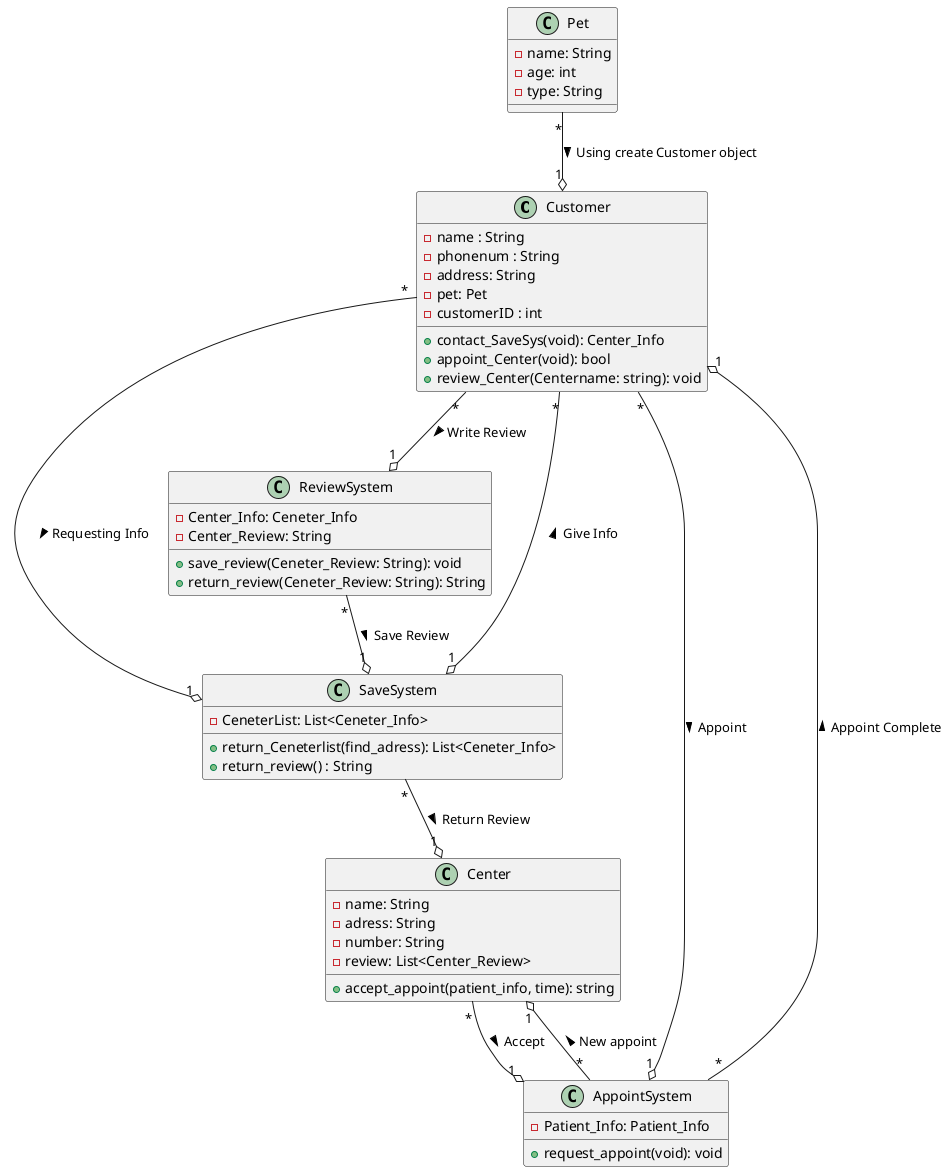 @startuml
class Customer{
    -name : String
    -phonenum : String
    -address: String
    -pet: Pet
    -customerID : int

    +contact_SaveSys(void): Center_Info
    +appoint_Center(void): bool
    +review_Center(Centername: string): void

}
class Pet{
    -name: String
    -age: int
    -type: String
}
class SaveSystem{
    -CeneterList: List<Ceneter_Info>

    +return_Ceneterlist(find_adress): List<Ceneter_Info>
    +return_review() : String
}
class AppointSystem{
    -Patient_Info: Patient_Info
    
    +request_appoint(void): void
    
}
class ReviewSystem{
    -Center_Info: Ceneter_Info
    -Center_Review: String

    +save_review(Ceneter_Review: String): void
    +return_review(Ceneter_Review: String): String
}
class Center{
    -name: String
    -adress: String
    -number: String
    -review: List<Center_Review>
    
    +accept_appoint(patient_info, time): string
}

' relationship
' many to many relationship
Pet "*" --o "1" Customer : Using create Customer object >
Customer "*" --o "1" SaveSystem : Requesting Info >
Customer "*" --o "1" SaveSystem : Give Info <
Customer "*" --o "1" AppointSystem : Appoint >
AppointSystem "*" --o "1" Center : New appoint >
Center "*" --o "1" AppointSystem : Accept >
AppointSystem "*" --o "1" Customer : Appoint Complete >
Customer "*" --o "1" ReviewSystem : Write Review >
ReviewSystem "*" --o "1" SaveSystem : Save Review >
SaveSystem "*" --o "1" Center : Return Review >
@enduml
